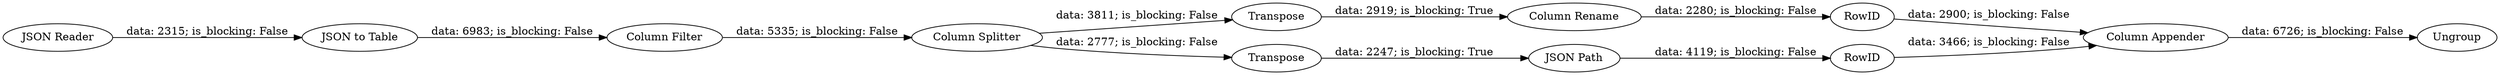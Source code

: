 digraph {
	"5944571635769345242_36" [label="Column Rename"]
	"5944571635769345242_37" [label="Column Appender"]
	"5944571635769345242_31" [label="Column Filter"]
	"5944571635769345242_1" [label="JSON Reader"]
	"5944571635769345242_41" [label=RowID]
	"5944571635769345242_33" [label=Transpose]
	"5944571635769345242_42" [label=RowID]
	"5944571635769345242_38" [label=Ungroup]
	"5944571635769345242_32" [label="Column Splitter"]
	"5944571635769345242_34" [label=Transpose]
	"5944571635769345242_16" [label="JSON Path"]
	"5944571635769345242_28" [label="JSON to Table"]
	"5944571635769345242_31" -> "5944571635769345242_32" [label="data: 5335; is_blocking: False"]
	"5944571635769345242_1" -> "5944571635769345242_28" [label="data: 2315; is_blocking: False"]
	"5944571635769345242_42" -> "5944571635769345242_37" [label="data: 3466; is_blocking: False"]
	"5944571635769345242_16" -> "5944571635769345242_42" [label="data: 4119; is_blocking: False"]
	"5944571635769345242_41" -> "5944571635769345242_37" [label="data: 2900; is_blocking: False"]
	"5944571635769345242_32" -> "5944571635769345242_34" [label="data: 2777; is_blocking: False"]
	"5944571635769345242_36" -> "5944571635769345242_41" [label="data: 2280; is_blocking: False"]
	"5944571635769345242_28" -> "5944571635769345242_31" [label="data: 6983; is_blocking: False"]
	"5944571635769345242_34" -> "5944571635769345242_16" [label="data: 2247; is_blocking: True"]
	"5944571635769345242_32" -> "5944571635769345242_33" [label="data: 3811; is_blocking: False"]
	"5944571635769345242_37" -> "5944571635769345242_38" [label="data: 6726; is_blocking: False"]
	"5944571635769345242_33" -> "5944571635769345242_36" [label="data: 2919; is_blocking: True"]
	rankdir=LR
}
